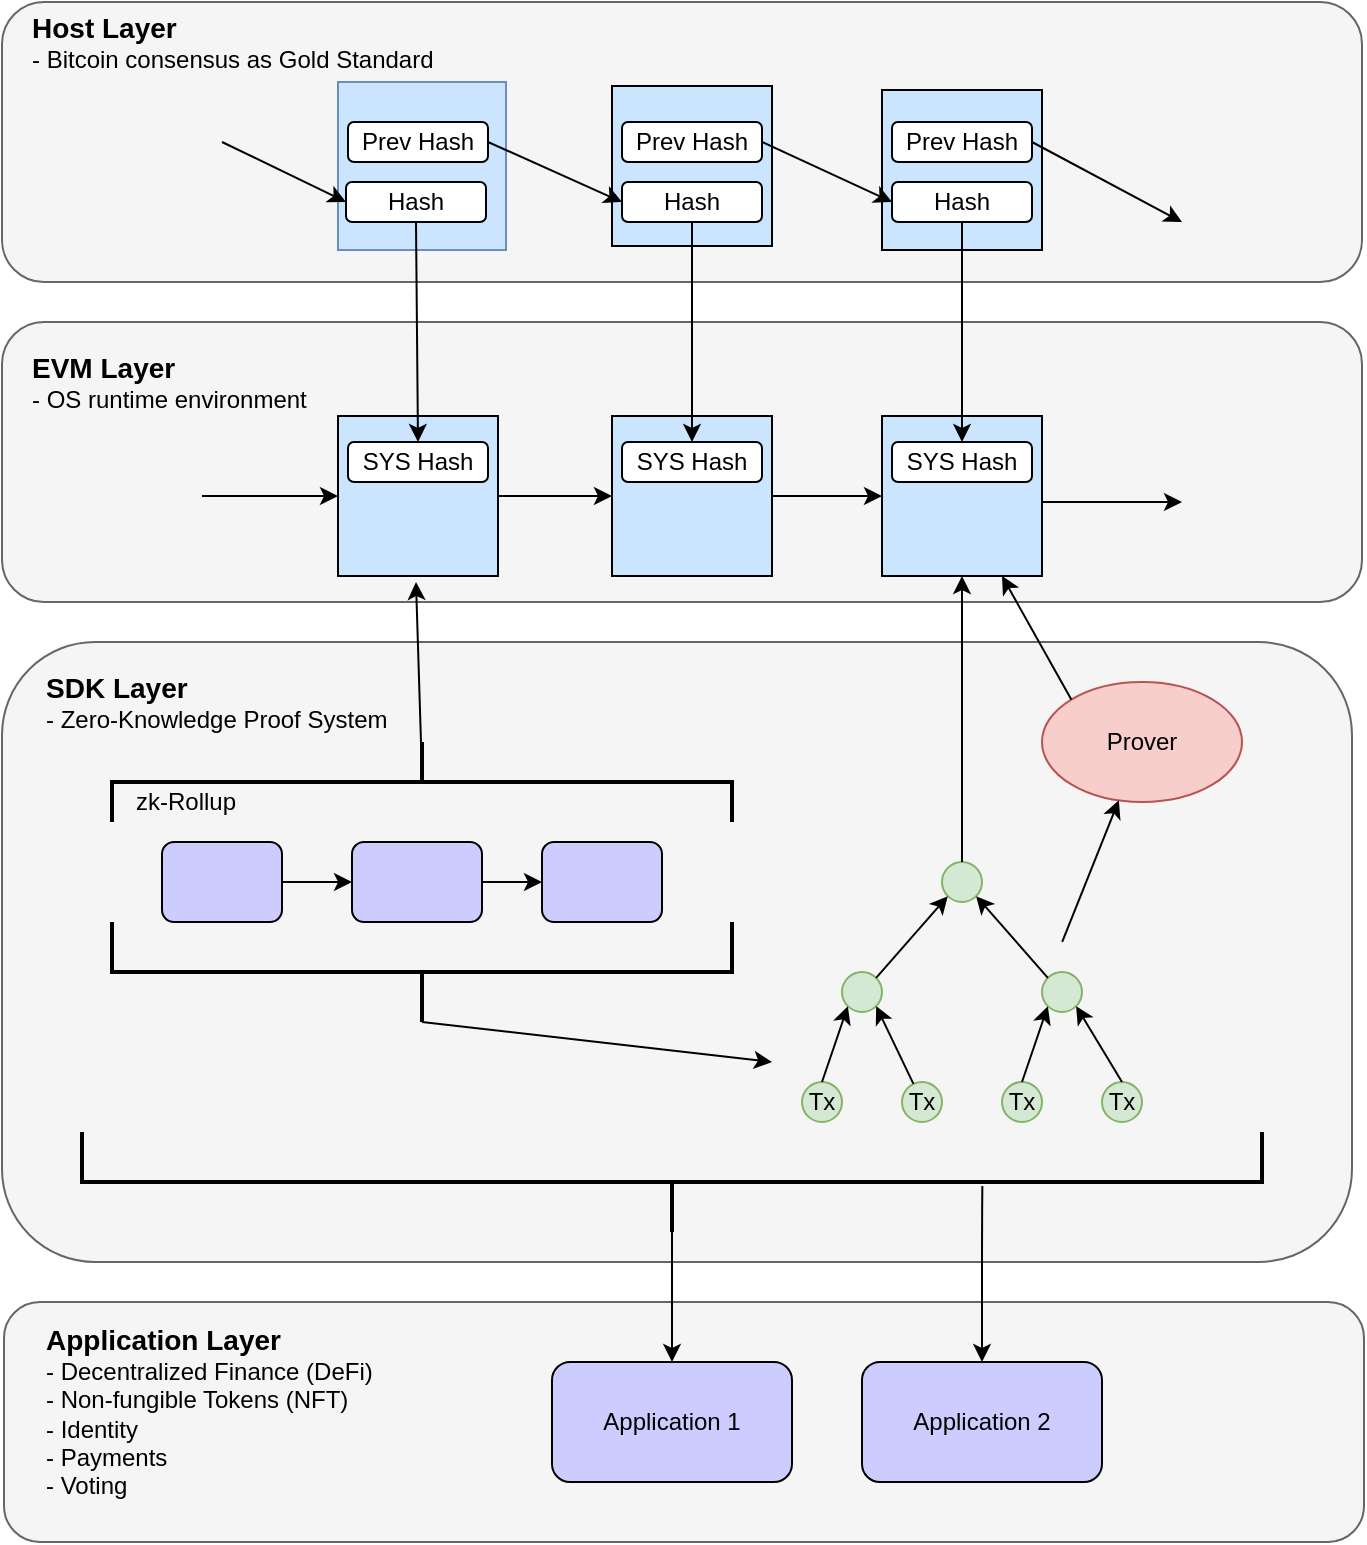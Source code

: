 <mxfile version="14.4.8" type="device"><diagram id="y2_zmk6wdwjvk2KkRRIa" name="Page-1"><mxGraphModel dx="725" dy="1006" grid="1" gridSize="10" guides="1" tooltips="1" connect="1" arrows="1" fold="1" page="1" pageScale="1" pageWidth="850" pageHeight="1100" math="0" shadow="0"><root><mxCell id="0"/><mxCell id="1" parent="0"/><mxCell id="X1hGuOocU8_D11-jzxO0-2" value="" style="rounded=1;whiteSpace=wrap;html=1;fillColor=#f5f5f5;strokeColor=#666666;fontColor=#333333;" parent="1" vertex="1"><mxGeometry x="40" y="180" width="680" height="140" as="geometry"/></mxCell><mxCell id="X1hGuOocU8_D11-jzxO0-62" value="" style="ellipse;whiteSpace=wrap;html=1;aspect=fixed;strokeColor=#666666;fillColor=#f5f5f5;fontColor=#333333;" parent="1" vertex="1"><mxGeometry x="425" y="465" width="170" height="170" as="geometry"/></mxCell><mxCell id="X1hGuOocU8_D11-jzxO0-4" value="" style="rounded=1;whiteSpace=wrap;html=1;fillColor=#f5f5f5;strokeColor=#666666;fontColor=#333333;" parent="1" vertex="1"><mxGeometry x="40" y="340" width="675" height="310" as="geometry"/></mxCell><mxCell id="X1hGuOocU8_D11-jzxO0-1" value="" style="rounded=1;whiteSpace=wrap;html=1;fillColor=#f5f5f5;strokeColor=#666666;fontColor=#333333;" parent="1" vertex="1"><mxGeometry x="40" y="20" width="680" height="140" as="geometry"/></mxCell><mxCell id="X1hGuOocU8_D11-jzxO0-5" value="" style="rounded=1;whiteSpace=wrap;html=1;fillColor=#f5f5f5;strokeColor=#666666;fontColor=#333333;" parent="1" vertex="1"><mxGeometry x="41" y="670" width="680" height="120" as="geometry"/></mxCell><mxCell id="X1hGuOocU8_D11-jzxO0-6" value="" style="whiteSpace=wrap;html=1;aspect=fixed;strokeColor=#6c8ebf;fillColor=#CCE5FF;" parent="1" vertex="1"><mxGeometry x="208" y="60" width="84" height="84" as="geometry"/></mxCell><mxCell id="X1hGuOocU8_D11-jzxO0-7" value="" style="whiteSpace=wrap;html=1;aspect=fixed;fillColor=#CCE5FF;" parent="1" vertex="1"><mxGeometry x="345" y="62" width="80" height="80" as="geometry"/></mxCell><mxCell id="X1hGuOocU8_D11-jzxO0-8" value="" style="whiteSpace=wrap;html=1;aspect=fixed;fillColor=#CCE5FF;" parent="1" vertex="1"><mxGeometry x="480" y="64" width="80" height="80" as="geometry"/></mxCell><mxCell id="X1hGuOocU8_D11-jzxO0-9" value="" style="whiteSpace=wrap;html=1;aspect=fixed;fillColor=#CCE5FF;" parent="1" vertex="1"><mxGeometry x="208" y="227" width="80" height="80" as="geometry"/></mxCell><mxCell id="X1hGuOocU8_D11-jzxO0-10" value="" style="whiteSpace=wrap;html=1;aspect=fixed;fillColor=#CCE5FF;" parent="1" vertex="1"><mxGeometry x="345" y="227" width="80" height="80" as="geometry"/></mxCell><mxCell id="X1hGuOocU8_D11-jzxO0-11" value="" style="whiteSpace=wrap;html=1;aspect=fixed;fillColor=#CCE5FF;" parent="1" vertex="1"><mxGeometry x="480" y="227" width="80" height="80" as="geometry"/></mxCell><mxCell id="X1hGuOocU8_D11-jzxO0-15" value="" style="ellipse;whiteSpace=wrap;html=1;aspect=fixed;fillColor=#d5e8d4;strokeColor=#82b366;" parent="1" vertex="1"><mxGeometry x="510" y="450" width="20" height="20" as="geometry"/></mxCell><mxCell id="X1hGuOocU8_D11-jzxO0-16" value="" style="ellipse;whiteSpace=wrap;html=1;aspect=fixed;fillColor=#d5e8d4;strokeColor=#82b366;" parent="1" vertex="1"><mxGeometry x="460" y="505" width="20" height="20" as="geometry"/></mxCell><mxCell id="X1hGuOocU8_D11-jzxO0-17" value="" style="ellipse;whiteSpace=wrap;html=1;aspect=fixed;fillColor=#d5e8d4;strokeColor=#82b366;" parent="1" vertex="1"><mxGeometry x="560" y="505" width="20" height="20" as="geometry"/></mxCell><mxCell id="X1hGuOocU8_D11-jzxO0-18" value="Tx" style="ellipse;whiteSpace=wrap;html=1;aspect=fixed;fillColor=#d5e8d4;strokeColor=#82b366;" parent="1" vertex="1"><mxGeometry x="440" y="560" width="20" height="20" as="geometry"/></mxCell><mxCell id="X1hGuOocU8_D11-jzxO0-19" value="&lt;span&gt;Tx&lt;/span&gt;" style="ellipse;whiteSpace=wrap;html=1;aspect=fixed;fillColor=#d5e8d4;strokeColor=#82b366;" parent="1" vertex="1"><mxGeometry x="490" y="560" width="20" height="20" as="geometry"/></mxCell><mxCell id="X1hGuOocU8_D11-jzxO0-20" value="&lt;span&gt;Tx&lt;/span&gt;" style="ellipse;whiteSpace=wrap;html=1;aspect=fixed;fillColor=#d5e8d4;strokeColor=#82b366;" parent="1" vertex="1"><mxGeometry x="540" y="560" width="20" height="20" as="geometry"/></mxCell><mxCell id="X1hGuOocU8_D11-jzxO0-21" value="&lt;span&gt;Tx&lt;/span&gt;" style="ellipse;whiteSpace=wrap;html=1;aspect=fixed;fillColor=#d5e8d4;strokeColor=#82b366;" parent="1" vertex="1"><mxGeometry x="590" y="560" width="20" height="20" as="geometry"/></mxCell><mxCell id="X1hGuOocU8_D11-jzxO0-28" value="Prover" style="ellipse;whiteSpace=wrap;html=1;fillColor=#f8cecc;strokeColor=#b85450;" parent="1" vertex="1"><mxGeometry x="560" y="360" width="100" height="60" as="geometry"/></mxCell><mxCell id="X1hGuOocU8_D11-jzxO0-29" value="" style="rounded=1;whiteSpace=wrap;html=1;fillColor=#CCCCFF;" parent="1" vertex="1"><mxGeometry x="120" y="440" width="60" height="40" as="geometry"/></mxCell><mxCell id="X1hGuOocU8_D11-jzxO0-30" value="" style="rounded=1;whiteSpace=wrap;html=1;fillColor=#CCCCFF;" parent="1" vertex="1"><mxGeometry x="215" y="440" width="65" height="40" as="geometry"/></mxCell><mxCell id="X1hGuOocU8_D11-jzxO0-31" value="" style="rounded=1;whiteSpace=wrap;html=1;fillColor=#CCCCFF;" parent="1" vertex="1"><mxGeometry x="310" y="440" width="60" height="40" as="geometry"/></mxCell><mxCell id="X1hGuOocU8_D11-jzxO0-32" value="" style="strokeWidth=2;html=1;shape=mxgraph.flowchart.annotation_2;align=left;labelPosition=right;pointerEvents=1;direction=north;" parent="1" vertex="1"><mxGeometry x="95" y="480" width="310" height="50" as="geometry"/></mxCell><mxCell id="X1hGuOocU8_D11-jzxO0-33" value="" style="strokeWidth=2;html=1;shape=mxgraph.flowchart.annotation_2;align=left;labelPosition=right;pointerEvents=1;direction=south;" parent="1" vertex="1"><mxGeometry x="95" y="390" width="310" height="40" as="geometry"/></mxCell><mxCell id="X1hGuOocU8_D11-jzxO0-44" value="" style="endArrow=classic;html=1;exitX=1;exitY=0;exitDx=0;exitDy=0;entryX=0;entryY=1;entryDx=0;entryDy=0;" parent="1" source="X1hGuOocU8_D11-jzxO0-16" target="X1hGuOocU8_D11-jzxO0-15" edge="1"><mxGeometry width="50" height="50" relative="1" as="geometry"><mxPoint x="440" y="450" as="sourcePoint"/><mxPoint x="490" y="400" as="targetPoint"/></mxGeometry></mxCell><mxCell id="X1hGuOocU8_D11-jzxO0-45" value="" style="endArrow=classic;html=1;exitX=0;exitY=0;exitDx=0;exitDy=0;entryX=1;entryY=1;entryDx=0;entryDy=0;" parent="1" source="X1hGuOocU8_D11-jzxO0-17" target="X1hGuOocU8_D11-jzxO0-15" edge="1"><mxGeometry width="50" height="50" relative="1" as="geometry"><mxPoint x="525" y="500" as="sourcePoint"/><mxPoint x="575" y="450" as="targetPoint"/></mxGeometry></mxCell><mxCell id="X1hGuOocU8_D11-jzxO0-46" value="" style="endArrow=classic;html=1;exitX=0.5;exitY=0;exitDx=0;exitDy=0;entryX=0;entryY=1;entryDx=0;entryDy=0;" parent="1" source="X1hGuOocU8_D11-jzxO0-18" target="X1hGuOocU8_D11-jzxO0-16" edge="1"><mxGeometry width="50" height="50" relative="1" as="geometry"><mxPoint x="487.071" y="517.929" as="sourcePoint"/><mxPoint x="520" y="490" as="targetPoint"/></mxGeometry></mxCell><mxCell id="X1hGuOocU8_D11-jzxO0-48" value="" style="endArrow=classic;html=1;entryX=1;entryY=1;entryDx=0;entryDy=0;" parent="1" source="X1hGuOocU8_D11-jzxO0-19" target="X1hGuOocU8_D11-jzxO0-16" edge="1"><mxGeometry width="50" height="50" relative="1" as="geometry"><mxPoint x="350" y="550" as="sourcePoint"/><mxPoint x="400" y="500" as="targetPoint"/></mxGeometry></mxCell><mxCell id="X1hGuOocU8_D11-jzxO0-49" value="" style="endArrow=classic;html=1;entryX=0;entryY=1;entryDx=0;entryDy=0;exitX=0.5;exitY=0;exitDx=0;exitDy=0;" parent="1" source="X1hGuOocU8_D11-jzxO0-20" target="X1hGuOocU8_D11-jzxO0-17" edge="1"><mxGeometry width="50" height="50" relative="1" as="geometry"><mxPoint x="500" y="660" as="sourcePoint"/><mxPoint x="550" y="610" as="targetPoint"/></mxGeometry></mxCell><mxCell id="X1hGuOocU8_D11-jzxO0-50" value="" style="endArrow=classic;html=1;entryX=1;entryY=1;entryDx=0;entryDy=0;exitX=0.5;exitY=0;exitDx=0;exitDy=0;" parent="1" source="X1hGuOocU8_D11-jzxO0-21" target="X1hGuOocU8_D11-jzxO0-17" edge="1"><mxGeometry width="50" height="50" relative="1" as="geometry"><mxPoint x="620" y="550" as="sourcePoint"/><mxPoint x="670" y="500" as="targetPoint"/></mxGeometry></mxCell><mxCell id="X1hGuOocU8_D11-jzxO0-59" style="edgeStyle=orthogonalEdgeStyle;rounded=0;orthogonalLoop=1;jettySize=auto;html=1;exitX=0;exitY=0.5;exitDx=0;exitDy=0;exitPerimeter=0;" parent="1" source="X1hGuOocU8_D11-jzxO0-32" target="X1hGuOocU8_D11-jzxO0-32" edge="1"><mxGeometry relative="1" as="geometry"/></mxCell><mxCell id="X1hGuOocU8_D11-jzxO0-63" value="" style="endArrow=classic;html=1;exitX=0;exitY=0.5;exitDx=0;exitDy=0;exitPerimeter=0;entryX=0;entryY=0.5;entryDx=0;entryDy=0;" parent="1" source="X1hGuOocU8_D11-jzxO0-32" target="X1hGuOocU8_D11-jzxO0-62" edge="1"><mxGeometry width="50" height="50" relative="1" as="geometry"><mxPoint x="210" y="590" as="sourcePoint"/><mxPoint x="260" y="540" as="targetPoint"/></mxGeometry></mxCell><mxCell id="X1hGuOocU8_D11-jzxO0-64" value="" style="endArrow=classic;html=1;exitX=1;exitY=0;exitDx=0;exitDy=0;" parent="1" source="X1hGuOocU8_D11-jzxO0-62" target="X1hGuOocU8_D11-jzxO0-28" edge="1"><mxGeometry width="50" height="50" relative="1" as="geometry"><mxPoint x="630" y="490" as="sourcePoint"/><mxPoint x="680" y="440" as="targetPoint"/></mxGeometry></mxCell><mxCell id="X1hGuOocU8_D11-jzxO0-65" value="" style="endArrow=classic;html=1;exitX=0.5;exitY=0;exitDx=0;exitDy=0;entryX=0.5;entryY=1;entryDx=0;entryDy=0;" parent="1" source="X1hGuOocU8_D11-jzxO0-15" target="X1hGuOocU8_D11-jzxO0-11" edge="1"><mxGeometry width="50" height="50" relative="1" as="geometry"><mxPoint x="430" y="440" as="sourcePoint"/><mxPoint x="480" y="390" as="targetPoint"/></mxGeometry></mxCell><mxCell id="X1hGuOocU8_D11-jzxO0-66" value="" style="endArrow=classic;html=1;entryX=0.75;entryY=1;entryDx=0;entryDy=0;exitX=0;exitY=0;exitDx=0;exitDy=0;" parent="1" source="X1hGuOocU8_D11-jzxO0-28" target="X1hGuOocU8_D11-jzxO0-11" edge="1"><mxGeometry width="50" height="50" relative="1" as="geometry"><mxPoint x="600" y="360" as="sourcePoint"/><mxPoint x="590" y="310" as="targetPoint"/></mxGeometry></mxCell><mxCell id="X1hGuOocU8_D11-jzxO0-68" value="" style="endArrow=classic;html=1;exitX=0;exitY=0.5;exitDx=0;exitDy=0;exitPerimeter=0;" parent="1" edge="1"><mxGeometry width="50" height="50" relative="1" as="geometry"><mxPoint x="249.5" y="390" as="sourcePoint"/><mxPoint x="247" y="310" as="targetPoint"/><Array as="points"/></mxGeometry></mxCell><mxCell id="X1hGuOocU8_D11-jzxO0-69" value="" style="endArrow=classic;html=1;exitX=1;exitY=0.5;exitDx=0;exitDy=0;entryX=0;entryY=0.5;entryDx=0;entryDy=0;" parent="1" source="X1hGuOocU8_D11-jzxO0-9" target="X1hGuOocU8_D11-jzxO0-10" edge="1"><mxGeometry width="50" height="50" relative="1" as="geometry"><mxPoint x="280" y="290" as="sourcePoint"/><mxPoint x="330" y="240" as="targetPoint"/></mxGeometry></mxCell><mxCell id="X1hGuOocU8_D11-jzxO0-70" value="" style="endArrow=classic;html=1;exitX=1;exitY=0.5;exitDx=0;exitDy=0;entryX=0;entryY=0.5;entryDx=0;entryDy=0;" parent="1" source="X1hGuOocU8_D11-jzxO0-10" target="X1hGuOocU8_D11-jzxO0-11" edge="1"><mxGeometry width="50" height="50" relative="1" as="geometry"><mxPoint x="420" y="280" as="sourcePoint"/><mxPoint x="470" y="230" as="targetPoint"/></mxGeometry></mxCell><mxCell id="X1hGuOocU8_D11-jzxO0-71" value="" style="endArrow=classic;html=1;exitX=1;exitY=0.5;exitDx=0;exitDy=0;entryX=0;entryY=0.5;entryDx=0;entryDy=0;" parent="1" source="X1hGuOocU8_D11-jzxO0-95" target="X1hGuOocU8_D11-jzxO0-89" edge="1"><mxGeometry width="50" height="50" relative="1" as="geometry"><mxPoint x="270" y="120" as="sourcePoint"/><mxPoint x="320" y="70" as="targetPoint"/></mxGeometry></mxCell><mxCell id="X1hGuOocU8_D11-jzxO0-72" value="" style="endArrow=classic;html=1;exitX=1;exitY=0.5;exitDx=0;exitDy=0;entryX=0;entryY=0.5;entryDx=0;entryDy=0;" parent="1" source="X1hGuOocU8_D11-jzxO0-96" target="X1hGuOocU8_D11-jzxO0-90" edge="1"><mxGeometry width="50" height="50" relative="1" as="geometry"><mxPoint x="580" y="120" as="sourcePoint"/><mxPoint x="630" y="70" as="targetPoint"/></mxGeometry></mxCell><mxCell id="X1hGuOocU8_D11-jzxO0-78" value="" style="endArrow=classic;html=1;entryX=0;entryY=0.5;entryDx=0;entryDy=0;" parent="1" target="X1hGuOocU8_D11-jzxO0-88" edge="1"><mxGeometry width="50" height="50" relative="1" as="geometry"><mxPoint x="150" y="90" as="sourcePoint"/><mxPoint x="180" y="70" as="targetPoint"/></mxGeometry></mxCell><mxCell id="X1hGuOocU8_D11-jzxO0-79" value="" style="endArrow=classic;html=1;entryX=0;entryY=0.5;entryDx=0;entryDy=0;" parent="1" target="X1hGuOocU8_D11-jzxO0-9" edge="1"><mxGeometry width="50" height="50" relative="1" as="geometry"><mxPoint x="140" y="267" as="sourcePoint"/><mxPoint x="180" y="220" as="targetPoint"/></mxGeometry></mxCell><mxCell id="X1hGuOocU8_D11-jzxO0-80" value="" style="endArrow=classic;html=1;exitX=1;exitY=0.5;exitDx=0;exitDy=0;" parent="1" source="X1hGuOocU8_D11-jzxO0-97" edge="1"><mxGeometry width="50" height="50" relative="1" as="geometry"><mxPoint x="550" y="120" as="sourcePoint"/><mxPoint x="630" y="130" as="targetPoint"/></mxGeometry></mxCell><mxCell id="X1hGuOocU8_D11-jzxO0-81" value="" style="endArrow=classic;html=1;" parent="1" edge="1"><mxGeometry width="50" height="50" relative="1" as="geometry"><mxPoint x="560" y="270" as="sourcePoint"/><mxPoint x="630" y="270" as="targetPoint"/></mxGeometry></mxCell><mxCell id="X1hGuOocU8_D11-jzxO0-82" value="" style="endArrow=classic;html=1;exitX=1;exitY=0.5;exitDx=0;exitDy=0;entryX=0;entryY=0.5;entryDx=0;entryDy=0;" parent="1" source="X1hGuOocU8_D11-jzxO0-29" target="X1hGuOocU8_D11-jzxO0-30" edge="1"><mxGeometry width="50" height="50" relative="1" as="geometry"><mxPoint x="180" y="550" as="sourcePoint"/><mxPoint x="230" y="500" as="targetPoint"/></mxGeometry></mxCell><mxCell id="X1hGuOocU8_D11-jzxO0-83" value="" style="endArrow=classic;html=1;strokeColor=#000000;exitX=1;exitY=0.5;exitDx=0;exitDy=0;entryX=0;entryY=0.5;entryDx=0;entryDy=0;" parent="1" source="X1hGuOocU8_D11-jzxO0-30" target="X1hGuOocU8_D11-jzxO0-31" edge="1"><mxGeometry width="50" height="50" relative="1" as="geometry"><mxPoint x="290" y="550" as="sourcePoint"/><mxPoint x="340" y="500" as="targetPoint"/></mxGeometry></mxCell><mxCell id="X1hGuOocU8_D11-jzxO0-84" style="edgeStyle=none;rounded=0;orthogonalLoop=1;jettySize=auto;html=1;exitX=0.5;exitY=1;exitDx=0;exitDy=0;strokeColor=#000000;" parent="1" source="X1hGuOocU8_D11-jzxO0-4" target="X1hGuOocU8_D11-jzxO0-4" edge="1"><mxGeometry relative="1" as="geometry"/></mxCell><mxCell id="X1hGuOocU8_D11-jzxO0-85" value="SYS Hash" style="rounded=1;whiteSpace=wrap;html=1;strokeColor=#000000;" parent="1" vertex="1"><mxGeometry x="213" y="240" width="70" height="20" as="geometry"/></mxCell><mxCell id="X1hGuOocU8_D11-jzxO0-86" value="SYS Hash" style="rounded=1;whiteSpace=wrap;html=1;strokeColor=#000000;" parent="1" vertex="1"><mxGeometry x="350" y="240" width="70" height="20" as="geometry"/></mxCell><mxCell id="X1hGuOocU8_D11-jzxO0-87" value="SYS Hash" style="rounded=1;whiteSpace=wrap;html=1;strokeColor=#000000;" parent="1" vertex="1"><mxGeometry x="485" y="240" width="70" height="20" as="geometry"/></mxCell><mxCell id="X1hGuOocU8_D11-jzxO0-88" value="Hash" style="rounded=1;whiteSpace=wrap;html=1;strokeColor=#000000;" parent="1" vertex="1"><mxGeometry x="212" y="110" width="70" height="20" as="geometry"/></mxCell><mxCell id="X1hGuOocU8_D11-jzxO0-89" value="Hash" style="rounded=1;whiteSpace=wrap;html=1;strokeColor=#000000;" parent="1" vertex="1"><mxGeometry x="350" y="110" width="70" height="20" as="geometry"/></mxCell><mxCell id="X1hGuOocU8_D11-jzxO0-90" value="Hash" style="rounded=1;whiteSpace=wrap;html=1;strokeColor=#000000;" parent="1" vertex="1"><mxGeometry x="485" y="110" width="70" height="20" as="geometry"/></mxCell><mxCell id="X1hGuOocU8_D11-jzxO0-91" value="" style="endArrow=classic;html=1;strokeColor=#000000;exitX=0.5;exitY=1;exitDx=0;exitDy=0;entryX=0.5;entryY=0;entryDx=0;entryDy=0;" parent="1" source="X1hGuOocU8_D11-jzxO0-88" target="X1hGuOocU8_D11-jzxO0-85" edge="1"><mxGeometry width="50" height="50" relative="1" as="geometry"><mxPoint x="90" y="170" as="sourcePoint"/><mxPoint x="140" y="120" as="targetPoint"/></mxGeometry></mxCell><mxCell id="X1hGuOocU8_D11-jzxO0-93" value="" style="endArrow=classic;html=1;strokeColor=#000000;exitX=0.5;exitY=1;exitDx=0;exitDy=0;entryX=0.5;entryY=0;entryDx=0;entryDy=0;" parent="1" source="X1hGuOocU8_D11-jzxO0-89" target="X1hGuOocU8_D11-jzxO0-86" edge="1"><mxGeometry width="50" height="50" relative="1" as="geometry"><mxPoint x="360" y="170" as="sourcePoint"/><mxPoint x="410" y="120" as="targetPoint"/></mxGeometry></mxCell><mxCell id="X1hGuOocU8_D11-jzxO0-94" value="" style="endArrow=classic;html=1;strokeColor=#000000;exitX=0.5;exitY=1;exitDx=0;exitDy=0;entryX=0.5;entryY=0;entryDx=0;entryDy=0;" parent="1" source="X1hGuOocU8_D11-jzxO0-90" target="X1hGuOocU8_D11-jzxO0-87" edge="1"><mxGeometry width="50" height="50" relative="1" as="geometry"><mxPoint x="500" y="200" as="sourcePoint"/><mxPoint x="550" y="150" as="targetPoint"/></mxGeometry></mxCell><mxCell id="X1hGuOocU8_D11-jzxO0-95" value="Prev Hash" style="rounded=1;whiteSpace=wrap;html=1;strokeColor=#000000;" parent="1" vertex="1"><mxGeometry x="213" y="80" width="70" height="20" as="geometry"/></mxCell><mxCell id="X1hGuOocU8_D11-jzxO0-96" value="Prev Hash" style="rounded=1;whiteSpace=wrap;html=1;strokeColor=#000000;" parent="1" vertex="1"><mxGeometry x="350" y="80" width="70" height="20" as="geometry"/></mxCell><mxCell id="X1hGuOocU8_D11-jzxO0-97" value="Prev Hash" style="rounded=1;whiteSpace=wrap;html=1;strokeColor=#000000;" parent="1" vertex="1"><mxGeometry x="485" y="80" width="70" height="20" as="geometry"/></mxCell><mxCell id="X1hGuOocU8_D11-jzxO0-99" value="" style="strokeWidth=2;html=1;shape=mxgraph.flowchart.annotation_2;align=left;labelPosition=right;pointerEvents=1;direction=north;" parent="1" vertex="1"><mxGeometry x="80" y="585" width="590" height="50" as="geometry"/></mxCell><mxCell id="X1hGuOocU8_D11-jzxO0-100" value="zk-Rollup" style="text;html=1;strokeColor=none;fillColor=none;align=left;verticalAlign=middle;whiteSpace=wrap;rounded=0;" parent="1" vertex="1"><mxGeometry x="105" y="410" width="110" height="20" as="geometry"/></mxCell><mxCell id="mO--kBVdfLFX1tq0OUx3-3" value="Application 1" style="rounded=1;whiteSpace=wrap;html=1;fillColor=#CCCCFF;" vertex="1" parent="1"><mxGeometry x="315" y="700" width="120" height="60" as="geometry"/></mxCell><mxCell id="mO--kBVdfLFX1tq0OUx3-5" value="&lt;span&gt;Application 2&lt;/span&gt;" style="rounded=1;whiteSpace=wrap;html=1;fillColor=#CCCCFF;" vertex="1" parent="1"><mxGeometry x="470" y="700" width="120" height="60" as="geometry"/></mxCell><mxCell id="mO--kBVdfLFX1tq0OUx3-7" value="" style="endArrow=classic;html=1;exitX=0;exitY=0.5;exitDx=0;exitDy=0;exitPerimeter=0;entryX=0.5;entryY=0;entryDx=0;entryDy=0;" edge="1" parent="1" source="X1hGuOocU8_D11-jzxO0-99" target="mO--kBVdfLFX1tq0OUx3-3"><mxGeometry width="50" height="50" relative="1" as="geometry"><mxPoint x="390" y="680" as="sourcePoint"/><mxPoint x="440" y="630" as="targetPoint"/><Array as="points"/></mxGeometry></mxCell><mxCell id="mO--kBVdfLFX1tq0OUx3-8" value="" style="endArrow=classic;html=1;exitX=0.46;exitY=0.763;exitDx=0;exitDy=0;exitPerimeter=0;entryX=0.5;entryY=0;entryDx=0;entryDy=0;" edge="1" parent="1" source="X1hGuOocU8_D11-jzxO0-99" target="mO--kBVdfLFX1tq0OUx3-5"><mxGeometry width="50" height="50" relative="1" as="geometry"><mxPoint x="420" y="670" as="sourcePoint"/><mxPoint x="470" y="620" as="targetPoint"/><Array as="points"><mxPoint x="530" y="635"/></Array></mxGeometry></mxCell><mxCell id="mO--kBVdfLFX1tq0OUx3-10" value="&lt;font&gt;&lt;b style=&quot;font-size: 14px&quot;&gt;EVM Layer&lt;/b&gt;&lt;br&gt;&lt;font style=&quot;font-size: 12px&quot;&gt;- OS runtime environment&lt;/font&gt;&lt;br&gt;&lt;/font&gt;" style="text;html=1;strokeColor=none;fillColor=none;align=left;verticalAlign=middle;whiteSpace=wrap;rounded=0;" vertex="1" parent="1"><mxGeometry x="52.5" y="190" width="147.5" height="40" as="geometry"/></mxCell><mxCell id="mO--kBVdfLFX1tq0OUx3-12" value="&lt;font&gt;&lt;span style=&quot;font-weight: bold ; font-size: 14px&quot;&gt;Application Layer&lt;/span&gt;&lt;br&gt;- Decentralized Finance (DeFi)&lt;br&gt;- Non-fungible Tokens (NFT)&lt;br&gt;- Identity&lt;br&gt;- Payments&lt;br&gt;- Voting&lt;br&gt;&lt;/font&gt;" style="text;html=1;strokeColor=none;fillColor=none;align=left;verticalAlign=middle;whiteSpace=wrap;rounded=0;" vertex="1" parent="1"><mxGeometry x="60" y="680" width="200" height="90" as="geometry"/></mxCell><mxCell id="mO--kBVdfLFX1tq0OUx3-13" value="&lt;font&gt;&lt;b style=&quot;font-size: 14px&quot;&gt;Host Layer&lt;/b&gt;&lt;br&gt;- Bitcoin consensus as Gold Standard&lt;br&gt;&lt;/font&gt;" style="text;html=1;strokeColor=none;fillColor=none;align=left;verticalAlign=middle;whiteSpace=wrap;rounded=0;" vertex="1" parent="1"><mxGeometry x="52.5" y="20" width="207.5" height="40" as="geometry"/></mxCell><mxCell id="mO--kBVdfLFX1tq0OUx3-14" value="&lt;font&gt;&lt;b style=&quot;font-size: 14px&quot;&gt;SDK Layer&lt;/b&gt;&lt;br&gt;- Zero-Knowledge Proof System&lt;br&gt;&lt;/font&gt;" style="text;html=1;strokeColor=none;fillColor=none;align=left;verticalAlign=middle;whiteSpace=wrap;rounded=0;" vertex="1" parent="1"><mxGeometry x="60" y="350" width="180" height="40" as="geometry"/></mxCell></root></mxGraphModel></diagram></mxfile>